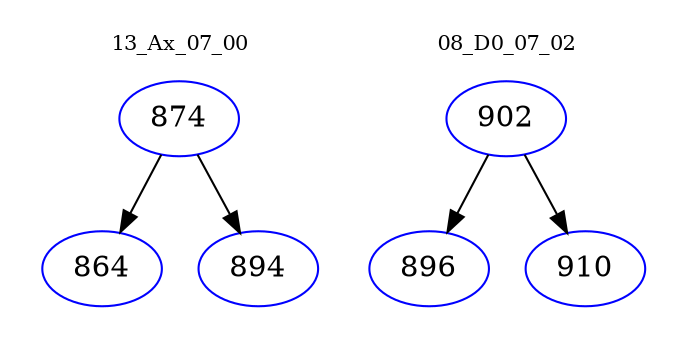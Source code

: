 digraph{
subgraph cluster_0 {
color = white
label = "13_Ax_07_00";
fontsize=10;
T0_874 [label="874", color="blue"]
T0_874 -> T0_864 [color="black"]
T0_864 [label="864", color="blue"]
T0_874 -> T0_894 [color="black"]
T0_894 [label="894", color="blue"]
}
subgraph cluster_1 {
color = white
label = "08_D0_07_02";
fontsize=10;
T1_902 [label="902", color="blue"]
T1_902 -> T1_896 [color="black"]
T1_896 [label="896", color="blue"]
T1_902 -> T1_910 [color="black"]
T1_910 [label="910", color="blue"]
}
}
